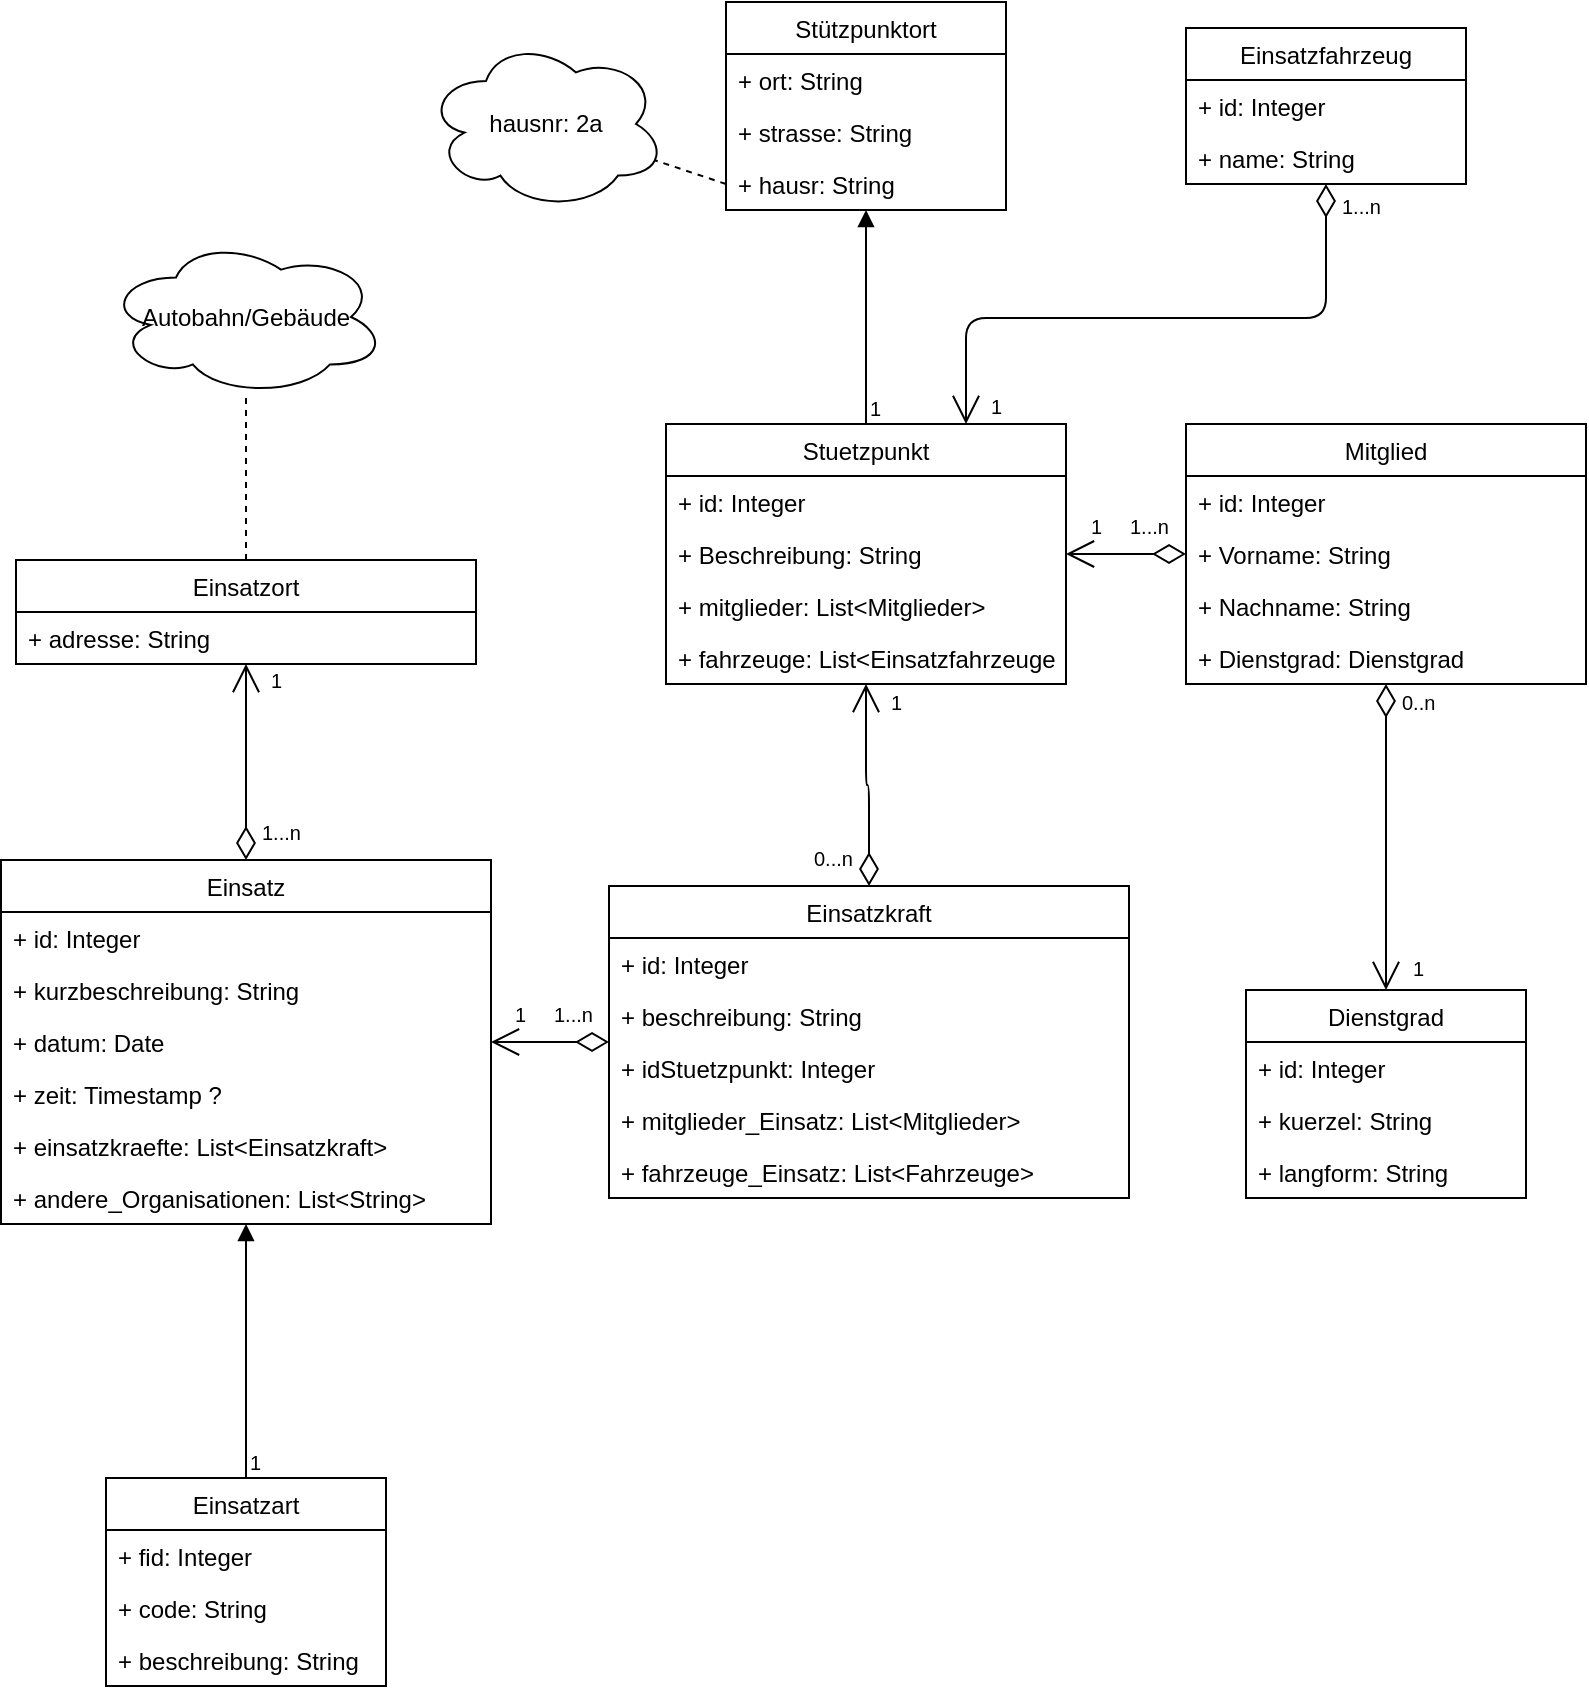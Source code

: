 <mxfile version="12.0.2" type="device" pages="1"><diagram id="o2jrb6utsk4bltAwJkGu" name="Page-1"><mxGraphModel dx="1608" dy="749" grid="1" gridSize="10" guides="1" tooltips="1" connect="1" arrows="1" fold="1" page="1" pageScale="1" pageWidth="827" pageHeight="1169" math="0" shadow="0"><root><mxCell id="0"/><mxCell id="1" parent="0"/><mxCell id="jao8hw8oeKhEiV5yz4hK-1" value="Mitglied" style="swimlane;fontStyle=0;childLayout=stackLayout;horizontal=1;startSize=26;fillColor=none;horizontalStack=0;resizeParent=1;resizeParentMax=0;resizeLast=0;collapsible=1;marginBottom=0;" parent="1" vertex="1"><mxGeometry x="620" y="413" width="200" height="130" as="geometry"/></mxCell><mxCell id="jao8hw8oeKhEiV5yz4hK-2" value="+ id: Integer" style="text;strokeColor=none;fillColor=none;align=left;verticalAlign=top;spacingLeft=4;spacingRight=4;overflow=hidden;rotatable=0;points=[[0,0.5],[1,0.5]];portConstraint=eastwest;" parent="jao8hw8oeKhEiV5yz4hK-1" vertex="1"><mxGeometry y="26" width="200" height="26" as="geometry"/></mxCell><mxCell id="jao8hw8oeKhEiV5yz4hK-3" value="+ Vorname: String" style="text;strokeColor=none;fillColor=none;align=left;verticalAlign=top;spacingLeft=4;spacingRight=4;overflow=hidden;rotatable=0;points=[[0,0.5],[1,0.5]];portConstraint=eastwest;" parent="jao8hw8oeKhEiV5yz4hK-1" vertex="1"><mxGeometry y="52" width="200" height="26" as="geometry"/></mxCell><mxCell id="jao8hw8oeKhEiV5yz4hK-4" value="+ Nachname: String" style="text;strokeColor=none;fillColor=none;align=left;verticalAlign=top;spacingLeft=4;spacingRight=4;overflow=hidden;rotatable=0;points=[[0,0.5],[1,0.5]];portConstraint=eastwest;" parent="jao8hw8oeKhEiV5yz4hK-1" vertex="1"><mxGeometry y="78" width="200" height="26" as="geometry"/></mxCell><mxCell id="jao8hw8oeKhEiV5yz4hK-10" value="+ Dienstgrad: Dienstgrad" style="text;strokeColor=none;fillColor=none;align=left;verticalAlign=top;spacingLeft=4;spacingRight=4;overflow=hidden;rotatable=0;points=[[0,0.5],[1,0.5]];portConstraint=eastwest;" parent="jao8hw8oeKhEiV5yz4hK-1" vertex="1"><mxGeometry y="104" width="200" height="26" as="geometry"/></mxCell><mxCell id="jao8hw8oeKhEiV5yz4hK-11" value="Dienstgrad" style="swimlane;fontStyle=0;childLayout=stackLayout;horizontal=1;startSize=26;fillColor=none;horizontalStack=0;resizeParent=1;resizeParentMax=0;resizeLast=0;collapsible=1;marginBottom=0;" parent="1" vertex="1"><mxGeometry x="650" y="696" width="140" height="104" as="geometry"/></mxCell><mxCell id="jao8hw8oeKhEiV5yz4hK-12" value="+ id: Integer" style="text;strokeColor=none;fillColor=none;align=left;verticalAlign=top;spacingLeft=4;spacingRight=4;overflow=hidden;rotatable=0;points=[[0,0.5],[1,0.5]];portConstraint=eastwest;" parent="jao8hw8oeKhEiV5yz4hK-11" vertex="1"><mxGeometry y="26" width="140" height="26" as="geometry"/></mxCell><mxCell id="jao8hw8oeKhEiV5yz4hK-13" value="+ kuerzel: String" style="text;strokeColor=none;fillColor=none;align=left;verticalAlign=top;spacingLeft=4;spacingRight=4;overflow=hidden;rotatable=0;points=[[0,0.5],[1,0.5]];portConstraint=eastwest;" parent="jao8hw8oeKhEiV5yz4hK-11" vertex="1"><mxGeometry y="52" width="140" height="26" as="geometry"/></mxCell><mxCell id="jao8hw8oeKhEiV5yz4hK-14" value="+ langform: String" style="text;strokeColor=none;fillColor=none;align=left;verticalAlign=top;spacingLeft=4;spacingRight=4;overflow=hidden;rotatable=0;points=[[0,0.5],[1,0.5]];portConstraint=eastwest;" parent="jao8hw8oeKhEiV5yz4hK-11" vertex="1"><mxGeometry y="78" width="140" height="26" as="geometry"/></mxCell><mxCell id="jao8hw8oeKhEiV5yz4hK-27" value="hausnr: 2a" style="ellipse;shape=cloud;whiteSpace=wrap;html=1;" parent="1" vertex="1"><mxGeometry x="240" y="220" width="120" height="86" as="geometry"/></mxCell><mxCell id="jao8hw8oeKhEiV5yz4hK-28" value="" style="endArrow=none;dashed=1;html=1;exitX=0;exitY=0.5;exitDx=0;exitDy=0;" parent="1" source="jao8hw8oeKhEiV5yz4hK-81" target="jao8hw8oeKhEiV5yz4hK-27" edge="1"><mxGeometry width="50" height="50" relative="1" as="geometry"><mxPoint x="230" y="100" as="sourcePoint"/><mxPoint x="160" y="640" as="targetPoint"/><Array as="points"/></mxGeometry></mxCell><mxCell id="jao8hw8oeKhEiV5yz4hK-29" value="Einsatzort" style="swimlane;fontStyle=0;childLayout=stackLayout;horizontal=1;startSize=26;fillColor=none;horizontalStack=0;resizeParent=1;resizeParentMax=0;resizeLast=0;collapsible=1;marginBottom=0;" parent="1" vertex="1"><mxGeometry x="35" y="481" width="230" height="52" as="geometry"/></mxCell><mxCell id="jao8hw8oeKhEiV5yz4hK-76" value="+ adresse: String" style="text;strokeColor=none;fillColor=none;align=left;verticalAlign=top;spacingLeft=4;spacingRight=4;overflow=hidden;rotatable=0;points=[[0,0.5],[1,0.5]];portConstraint=eastwest;" parent="jao8hw8oeKhEiV5yz4hK-29" vertex="1"><mxGeometry y="26" width="230" height="26" as="geometry"/></mxCell><mxCell id="jao8hw8oeKhEiV5yz4hK-33" value="Stützpunktort" style="swimlane;fontStyle=0;childLayout=stackLayout;horizontal=1;startSize=26;fillColor=none;horizontalStack=0;resizeParent=1;resizeParentMax=0;resizeLast=0;collapsible=1;marginBottom=0;" parent="1" vertex="1"><mxGeometry x="390" y="202" width="140" height="104" as="geometry"/></mxCell><mxCell id="jao8hw8oeKhEiV5yz4hK-79" value="+ ort: String" style="text;strokeColor=none;fillColor=none;align=left;verticalAlign=top;spacingLeft=4;spacingRight=4;overflow=hidden;rotatable=0;points=[[0,0.5],[1,0.5]];portConstraint=eastwest;" parent="jao8hw8oeKhEiV5yz4hK-33" vertex="1"><mxGeometry y="26" width="140" height="26" as="geometry"/></mxCell><mxCell id="jao8hw8oeKhEiV5yz4hK-80" value="+ strasse: String" style="text;strokeColor=none;fillColor=none;align=left;verticalAlign=top;spacingLeft=4;spacingRight=4;overflow=hidden;rotatable=0;points=[[0,0.5],[1,0.5]];portConstraint=eastwest;" parent="jao8hw8oeKhEiV5yz4hK-33" vertex="1"><mxGeometry y="52" width="140" height="26" as="geometry"/></mxCell><mxCell id="jao8hw8oeKhEiV5yz4hK-81" value="+ hausr: String" style="text;strokeColor=none;fillColor=none;align=left;verticalAlign=top;spacingLeft=4;spacingRight=4;overflow=hidden;rotatable=0;points=[[0,0.5],[1,0.5]];portConstraint=eastwest;" parent="jao8hw8oeKhEiV5yz4hK-33" vertex="1"><mxGeometry y="78" width="140" height="26" as="geometry"/></mxCell><mxCell id="jao8hw8oeKhEiV5yz4hK-16" value="Stuetzpunkt" style="swimlane;fontStyle=0;childLayout=stackLayout;horizontal=1;startSize=26;fillColor=none;horizontalStack=0;resizeParent=1;resizeParentMax=0;resizeLast=0;collapsible=1;marginBottom=0;" parent="1" vertex="1"><mxGeometry x="360" y="413" width="200" height="130" as="geometry"/></mxCell><mxCell id="jao8hw8oeKhEiV5yz4hK-17" value="+ id: Integer" style="text;strokeColor=none;fillColor=none;align=left;verticalAlign=top;spacingLeft=4;spacingRight=4;overflow=hidden;rotatable=0;points=[[0,0.5],[1,0.5]];portConstraint=eastwest;" parent="jao8hw8oeKhEiV5yz4hK-16" vertex="1"><mxGeometry y="26" width="200" height="26" as="geometry"/></mxCell><mxCell id="jao8hw8oeKhEiV5yz4hK-18" value="+ Beschreibung: String" style="text;strokeColor=none;fillColor=none;align=left;verticalAlign=top;spacingLeft=4;spacingRight=4;overflow=hidden;rotatable=0;points=[[0,0.5],[1,0.5]];portConstraint=eastwest;" parent="jao8hw8oeKhEiV5yz4hK-16" vertex="1"><mxGeometry y="52" width="200" height="26" as="geometry"/></mxCell><mxCell id="jao8hw8oeKhEiV5yz4hK-19" value="+ mitglieder: List&lt;Mitglieder&gt;" style="text;strokeColor=none;fillColor=none;align=left;verticalAlign=top;spacingLeft=4;spacingRight=4;overflow=hidden;rotatable=0;points=[[0,0.5],[1,0.5]];portConstraint=eastwest;" parent="jao8hw8oeKhEiV5yz4hK-16" vertex="1"><mxGeometry y="78" width="200" height="26" as="geometry"/></mxCell><mxCell id="jao8hw8oeKhEiV5yz4hK-43" value="+ fahrzeuge: List&lt;Einsatzfahrzeuge&gt;" style="text;strokeColor=none;fillColor=none;align=left;verticalAlign=top;spacingLeft=4;spacingRight=4;overflow=hidden;rotatable=0;points=[[0,0.5],[1,0.5]];portConstraint=eastwest;" parent="jao8hw8oeKhEiV5yz4hK-16" vertex="1"><mxGeometry y="104" width="200" height="26" as="geometry"/></mxCell><mxCell id="jao8hw8oeKhEiV5yz4hK-38" value="Einsatzfahrzeug" style="swimlane;fontStyle=0;childLayout=stackLayout;horizontal=1;startSize=26;fillColor=none;horizontalStack=0;resizeParent=1;resizeParentMax=0;resizeLast=0;collapsible=1;marginBottom=0;" parent="1" vertex="1"><mxGeometry x="620" y="215" width="140" height="78" as="geometry"/></mxCell><mxCell id="jao8hw8oeKhEiV5yz4hK-39" value="+ id: Integer" style="text;strokeColor=none;fillColor=none;align=left;verticalAlign=top;spacingLeft=4;spacingRight=4;overflow=hidden;rotatable=0;points=[[0,0.5],[1,0.5]];portConstraint=eastwest;" parent="jao8hw8oeKhEiV5yz4hK-38" vertex="1"><mxGeometry y="26" width="140" height="26" as="geometry"/></mxCell><mxCell id="jao8hw8oeKhEiV5yz4hK-40" value="+ name: String" style="text;strokeColor=none;fillColor=none;align=left;verticalAlign=top;spacingLeft=4;spacingRight=4;overflow=hidden;rotatable=0;points=[[0,0.5],[1,0.5]];portConstraint=eastwest;" parent="jao8hw8oeKhEiV5yz4hK-38" vertex="1"><mxGeometry y="52" width="140" height="26" as="geometry"/></mxCell><mxCell id="jao8hw8oeKhEiV5yz4hK-45" value="Einsatzart" style="swimlane;fontStyle=0;childLayout=stackLayout;horizontal=1;startSize=26;fillColor=none;horizontalStack=0;resizeParent=1;resizeParentMax=0;resizeLast=0;collapsible=1;marginBottom=0;" parent="1" vertex="1"><mxGeometry x="80" y="940" width="140" height="104" as="geometry"/></mxCell><mxCell id="jao8hw8oeKhEiV5yz4hK-46" value="+ fid: Integer" style="text;strokeColor=none;fillColor=none;align=left;verticalAlign=top;spacingLeft=4;spacingRight=4;overflow=hidden;rotatable=0;points=[[0,0.5],[1,0.5]];portConstraint=eastwest;" parent="jao8hw8oeKhEiV5yz4hK-45" vertex="1"><mxGeometry y="26" width="140" height="26" as="geometry"/></mxCell><mxCell id="jao8hw8oeKhEiV5yz4hK-47" value="+ code: String" style="text;strokeColor=none;fillColor=none;align=left;verticalAlign=top;spacingLeft=4;spacingRight=4;overflow=hidden;rotatable=0;points=[[0,0.5],[1,0.5]];portConstraint=eastwest;" parent="jao8hw8oeKhEiV5yz4hK-45" vertex="1"><mxGeometry y="52" width="140" height="26" as="geometry"/></mxCell><mxCell id="jao8hw8oeKhEiV5yz4hK-48" value="+ beschreibung: String" style="text;strokeColor=none;fillColor=none;align=left;verticalAlign=top;spacingLeft=4;spacingRight=4;overflow=hidden;rotatable=0;points=[[0,0.5],[1,0.5]];portConstraint=eastwest;" parent="jao8hw8oeKhEiV5yz4hK-45" vertex="1"><mxGeometry y="78" width="140" height="26" as="geometry"/></mxCell><mxCell id="jao8hw8oeKhEiV5yz4hK-52" value="Einsatz" style="swimlane;fontStyle=0;childLayout=stackLayout;horizontal=1;startSize=26;fillColor=none;horizontalStack=0;resizeParent=1;resizeParentMax=0;resizeLast=0;collapsible=1;marginBottom=0;" parent="1" vertex="1"><mxGeometry x="27.5" y="631" width="245" height="182" as="geometry"/></mxCell><mxCell id="jao8hw8oeKhEiV5yz4hK-53" value="+ id: Integer" style="text;strokeColor=none;fillColor=none;align=left;verticalAlign=top;spacingLeft=4;spacingRight=4;overflow=hidden;rotatable=0;points=[[0,0.5],[1,0.5]];portConstraint=eastwest;" parent="jao8hw8oeKhEiV5yz4hK-52" vertex="1"><mxGeometry y="26" width="245" height="26" as="geometry"/></mxCell><mxCell id="jao8hw8oeKhEiV5yz4hK-54" value="+ kurzbeschreibung: String" style="text;strokeColor=none;fillColor=none;align=left;verticalAlign=top;spacingLeft=4;spacingRight=4;overflow=hidden;rotatable=0;points=[[0,0.5],[1,0.5]];portConstraint=eastwest;" parent="jao8hw8oeKhEiV5yz4hK-52" vertex="1"><mxGeometry y="52" width="245" height="26" as="geometry"/></mxCell><mxCell id="jao8hw8oeKhEiV5yz4hK-55" value="+ datum: Date" style="text;strokeColor=none;fillColor=none;align=left;verticalAlign=top;spacingLeft=4;spacingRight=4;overflow=hidden;rotatable=0;points=[[0,0.5],[1,0.5]];portConstraint=eastwest;" parent="jao8hw8oeKhEiV5yz4hK-52" vertex="1"><mxGeometry y="78" width="245" height="26" as="geometry"/></mxCell><mxCell id="jao8hw8oeKhEiV5yz4hK-56" value="+ zeit: Timestamp ?" style="text;strokeColor=none;fillColor=none;align=left;verticalAlign=top;spacingLeft=4;spacingRight=4;overflow=hidden;rotatable=0;points=[[0,0.5],[1,0.5]];portConstraint=eastwest;" parent="jao8hw8oeKhEiV5yz4hK-52" vertex="1"><mxGeometry y="104" width="245" height="26" as="geometry"/></mxCell><mxCell id="cSj25rYUWpPTHrg5vI4_-5" value="+ einsatzkraefte: List&lt;Einsatzkraft&gt;" style="text;strokeColor=none;fillColor=none;align=left;verticalAlign=top;spacingLeft=4;spacingRight=4;overflow=hidden;rotatable=0;points=[[0,0.5],[1,0.5]];portConstraint=eastwest;" parent="jao8hw8oeKhEiV5yz4hK-52" vertex="1"><mxGeometry y="130" width="245" height="26" as="geometry"/></mxCell><mxCell id="jao8hw8oeKhEiV5yz4hK-74" value="+ andere_Organisationen: List&lt;String&gt;" style="text;strokeColor=none;fillColor=none;align=left;verticalAlign=top;spacingLeft=4;spacingRight=4;overflow=hidden;rotatable=0;points=[[0,0.5],[1,0.5]];portConstraint=eastwest;" parent="jao8hw8oeKhEiV5yz4hK-52" vertex="1"><mxGeometry y="156" width="245" height="26" as="geometry"/></mxCell><mxCell id="jao8hw8oeKhEiV5yz4hK-62" value="Einsatzkraft" style="swimlane;fontStyle=0;childLayout=stackLayout;horizontal=1;startSize=26;fillColor=none;horizontalStack=0;resizeParent=1;resizeParentMax=0;resizeLast=0;collapsible=1;marginBottom=0;" parent="1" vertex="1"><mxGeometry x="331.5" y="644" width="260" height="156" as="geometry"/></mxCell><mxCell id="jao8hw8oeKhEiV5yz4hK-63" value="+ id: Integer" style="text;strokeColor=none;fillColor=none;align=left;verticalAlign=top;spacingLeft=4;spacingRight=4;overflow=hidden;rotatable=0;points=[[0,0.5],[1,0.5]];portConstraint=eastwest;" parent="jao8hw8oeKhEiV5yz4hK-62" vertex="1"><mxGeometry y="26" width="260" height="26" as="geometry"/></mxCell><mxCell id="jao8hw8oeKhEiV5yz4hK-64" value="+ beschreibung: String" style="text;strokeColor=none;fillColor=none;align=left;verticalAlign=top;spacingLeft=4;spacingRight=4;overflow=hidden;rotatable=0;points=[[0,0.5],[1,0.5]];portConstraint=eastwest;" parent="jao8hw8oeKhEiV5yz4hK-62" vertex="1"><mxGeometry y="52" width="260" height="26" as="geometry"/></mxCell><mxCell id="jao8hw8oeKhEiV5yz4hK-67" value="+ idStuetzpunkt: Integer" style="text;strokeColor=none;fillColor=none;align=left;verticalAlign=top;spacingLeft=4;spacingRight=4;overflow=hidden;rotatable=0;points=[[0,0.5],[1,0.5]];portConstraint=eastwest;" parent="jao8hw8oeKhEiV5yz4hK-62" vertex="1"><mxGeometry y="78" width="260" height="26" as="geometry"/></mxCell><mxCell id="jao8hw8oeKhEiV5yz4hK-68" value="+ mitglieder_Einsatz: List&lt;Mitglieder&gt;" style="text;strokeColor=none;fillColor=none;align=left;verticalAlign=top;spacingLeft=4;spacingRight=4;overflow=hidden;rotatable=0;points=[[0,0.5],[1,0.5]];portConstraint=eastwest;" parent="jao8hw8oeKhEiV5yz4hK-62" vertex="1"><mxGeometry y="104" width="260" height="26" as="geometry"/></mxCell><mxCell id="jao8hw8oeKhEiV5yz4hK-69" value="+ fahrzeuge_Einsatz: List&lt;Fahrzeuge&gt;" style="text;strokeColor=none;fillColor=none;align=left;verticalAlign=top;spacingLeft=4;spacingRight=4;overflow=hidden;rotatable=0;points=[[0,0.5],[1,0.5]];portConstraint=eastwest;" parent="jao8hw8oeKhEiV5yz4hK-62" vertex="1"><mxGeometry y="130" width="260" height="26" as="geometry"/></mxCell><mxCell id="jao8hw8oeKhEiV5yz4hK-77" value="Autobahn/Gebäude" style="ellipse;shape=cloud;whiteSpace=wrap;html=1;" parent="1" vertex="1"><mxGeometry x="80" y="320" width="140" height="79" as="geometry"/></mxCell><mxCell id="jao8hw8oeKhEiV5yz4hK-78" value="" style="endArrow=none;dashed=1;html=1;" parent="1" source="jao8hw8oeKhEiV5yz4hK-29" target="jao8hw8oeKhEiV5yz4hK-77" edge="1"><mxGeometry width="50" height="50" relative="1" as="geometry"><mxPoint x="20" y="400" as="sourcePoint"/><mxPoint x="70" y="350" as="targetPoint"/></mxGeometry></mxCell><mxCell id="4pP53TS8EkoUbefwVcYn-25" value="" style="endArrow=block;endFill=1;html=1;edgeStyle=orthogonalEdgeStyle;align=left;verticalAlign=top;" parent="1" source="jao8hw8oeKhEiV5yz4hK-45" target="jao8hw8oeKhEiV5yz4hK-52" edge="1"><mxGeometry x="-1" relative="1" as="geometry"><mxPoint x="160" y="950" as="sourcePoint"/><mxPoint x="450" y="880" as="targetPoint"/><mxPoint as="offset"/></mxGeometry></mxCell><mxCell id="4pP53TS8EkoUbefwVcYn-26" value="1" style="resizable=0;html=1;align=left;verticalAlign=bottom;labelBackgroundColor=#ffffff;fontSize=10;" parent="4pP53TS8EkoUbefwVcYn-25" connectable="0" vertex="1"><mxGeometry x="-1" relative="1" as="geometry"/></mxCell><mxCell id="4pP53TS8EkoUbefwVcYn-27" value="" style="endArrow=open;html=1;endSize=12;startArrow=diamondThin;startSize=14;startFill=0;edgeStyle=orthogonalEdgeStyle;" parent="1" source="jao8hw8oeKhEiV5yz4hK-62" target="jao8hw8oeKhEiV5yz4hK-52" edge="1"><mxGeometry relative="1" as="geometry"><mxPoint x="280" y="880" as="sourcePoint"/><mxPoint x="440" y="880" as="targetPoint"/></mxGeometry></mxCell><mxCell id="4pP53TS8EkoUbefwVcYn-28" value="1...n" style="resizable=0;html=1;align=left;verticalAlign=top;labelBackgroundColor=#ffffff;fontSize=10;" parent="4pP53TS8EkoUbefwVcYn-27" connectable="0" vertex="1"><mxGeometry x="-1" relative="1" as="geometry"><mxPoint x="-30" y="-26" as="offset"/></mxGeometry></mxCell><mxCell id="4pP53TS8EkoUbefwVcYn-29" value="1" style="resizable=0;html=1;align=right;verticalAlign=top;labelBackgroundColor=#ffffff;fontSize=10;" parent="4pP53TS8EkoUbefwVcYn-27" connectable="0" vertex="1"><mxGeometry x="1" relative="1" as="geometry"><mxPoint x="18" y="-26" as="offset"/></mxGeometry></mxCell><mxCell id="4pP53TS8EkoUbefwVcYn-31" value="" style="endArrow=open;html=1;endSize=12;startArrow=diamondThin;startSize=14;startFill=0;edgeStyle=orthogonalEdgeStyle;" parent="1" source="jao8hw8oeKhEiV5yz4hK-52" target="jao8hw8oeKhEiV5yz4hK-29" edge="1"><mxGeometry relative="1" as="geometry"><mxPoint x="100" y="570" as="sourcePoint"/><mxPoint x="240" y="590" as="targetPoint"/></mxGeometry></mxCell><mxCell id="4pP53TS8EkoUbefwVcYn-32" value="1...n" style="resizable=0;html=1;align=left;verticalAlign=top;labelBackgroundColor=#ffffff;fontSize=10;" parent="4pP53TS8EkoUbefwVcYn-31" connectable="0" vertex="1"><mxGeometry x="-1" relative="1" as="geometry"><mxPoint x="6" y="-26" as="offset"/></mxGeometry></mxCell><mxCell id="4pP53TS8EkoUbefwVcYn-33" value="1" style="resizable=0;html=1;align=right;verticalAlign=top;labelBackgroundColor=#ffffff;fontSize=10;" parent="4pP53TS8EkoUbefwVcYn-31" connectable="0" vertex="1"><mxGeometry x="1" relative="1" as="geometry"><mxPoint x="18" y="-4" as="offset"/></mxGeometry></mxCell><mxCell id="4pP53TS8EkoUbefwVcYn-37" value="" style="endArrow=open;html=1;endSize=12;startArrow=diamondThin;startSize=14;startFill=0;edgeStyle=orthogonalEdgeStyle;" parent="1" source="jao8hw8oeKhEiV5yz4hK-1" target="jao8hw8oeKhEiV5yz4hK-11" edge="1"><mxGeometry relative="1" as="geometry"><mxPoint x="670" y="610" as="sourcePoint"/><mxPoint x="800" y="630" as="targetPoint"/></mxGeometry></mxCell><mxCell id="4pP53TS8EkoUbefwVcYn-38" value="0..n" style="resizable=0;html=1;align=left;verticalAlign=top;labelBackgroundColor=#ffffff;fontSize=10;" parent="4pP53TS8EkoUbefwVcYn-37" connectable="0" vertex="1"><mxGeometry x="-1" relative="1" as="geometry"><mxPoint x="6" y="-3" as="offset"/></mxGeometry></mxCell><mxCell id="4pP53TS8EkoUbefwVcYn-39" value="1" style="resizable=0;html=1;align=right;verticalAlign=top;labelBackgroundColor=#ffffff;fontSize=10;" parent="4pP53TS8EkoUbefwVcYn-37" connectable="0" vertex="1"><mxGeometry x="1" relative="1" as="geometry"><mxPoint x="19" y="-23" as="offset"/></mxGeometry></mxCell><mxCell id="4pP53TS8EkoUbefwVcYn-43" value="" style="endArrow=open;html=1;endSize=12;startArrow=diamondThin;startSize=14;startFill=0;edgeStyle=orthogonalEdgeStyle;" parent="1" source="jao8hw8oeKhEiV5yz4hK-1" target="jao8hw8oeKhEiV5yz4hK-16" edge="1"><mxGeometry relative="1" as="geometry"><mxPoint x="341.5" y="732" as="sourcePoint"/><mxPoint x="282.5" y="732" as="targetPoint"/></mxGeometry></mxCell><mxCell id="4pP53TS8EkoUbefwVcYn-44" value="1...n" style="resizable=0;html=1;align=left;verticalAlign=top;labelBackgroundColor=#ffffff;fontSize=10;" parent="4pP53TS8EkoUbefwVcYn-43" connectable="0" vertex="1"><mxGeometry x="-1" relative="1" as="geometry"><mxPoint x="-30" y="-26" as="offset"/></mxGeometry></mxCell><mxCell id="4pP53TS8EkoUbefwVcYn-45" value="1" style="resizable=0;html=1;align=right;verticalAlign=top;labelBackgroundColor=#ffffff;fontSize=10;" parent="4pP53TS8EkoUbefwVcYn-43" connectable="0" vertex="1"><mxGeometry x="1" relative="1" as="geometry"><mxPoint x="18" y="-26" as="offset"/></mxGeometry></mxCell><mxCell id="4pP53TS8EkoUbefwVcYn-46" value="" style="endArrow=open;html=1;endSize=12;startArrow=diamondThin;startSize=14;startFill=0;edgeStyle=orthogonalEdgeStyle;" parent="1" source="jao8hw8oeKhEiV5yz4hK-62" target="jao8hw8oeKhEiV5yz4hK-16" edge="1"><mxGeometry relative="1" as="geometry"><mxPoint x="450" y="620" as="sourcePoint"/><mxPoint x="640" y="594" as="targetPoint"/></mxGeometry></mxCell><mxCell id="4pP53TS8EkoUbefwVcYn-47" value="0...n" style="resizable=0;html=1;align=left;verticalAlign=top;labelBackgroundColor=#ffffff;fontSize=10;" parent="4pP53TS8EkoUbefwVcYn-46" connectable="0" vertex="1"><mxGeometry x="-1" relative="1" as="geometry"><mxPoint x="-30" y="-26" as="offset"/></mxGeometry></mxCell><mxCell id="4pP53TS8EkoUbefwVcYn-48" value="1" style="resizable=0;html=1;align=right;verticalAlign=top;labelBackgroundColor=#ffffff;fontSize=10;" parent="4pP53TS8EkoUbefwVcYn-46" connectable="0" vertex="1"><mxGeometry x="1" relative="1" as="geometry"><mxPoint x="18" y="-3" as="offset"/></mxGeometry></mxCell><mxCell id="4pP53TS8EkoUbefwVcYn-49" value="" style="endArrow=block;endFill=1;html=1;edgeStyle=orthogonalEdgeStyle;align=left;verticalAlign=top;" parent="1" source="jao8hw8oeKhEiV5yz4hK-16" target="jao8hw8oeKhEiV5yz4hK-33" edge="1"><mxGeometry x="-1" relative="1" as="geometry"><mxPoint x="480" y="380" as="sourcePoint"/><mxPoint x="160" y="823" as="targetPoint"/><mxPoint as="offset"/></mxGeometry></mxCell><mxCell id="4pP53TS8EkoUbefwVcYn-50" value="1" style="resizable=0;html=1;align=left;verticalAlign=bottom;labelBackgroundColor=#ffffff;fontSize=10;" parent="4pP53TS8EkoUbefwVcYn-49" connectable="0" vertex="1"><mxGeometry x="-1" relative="1" as="geometry"/></mxCell><mxCell id="4pP53TS8EkoUbefwVcYn-51" value="" style="endArrow=open;html=1;endSize=12;startArrow=diamondThin;startSize=14;startFill=0;edgeStyle=orthogonalEdgeStyle;entryX=0.75;entryY=0;entryDx=0;entryDy=0;exitX=0.5;exitY=1;exitDx=0;exitDy=0;" parent="1" source="jao8hw8oeKhEiV5yz4hK-38" target="jao8hw8oeKhEiV5yz4hK-16" edge="1"><mxGeometry relative="1" as="geometry"><mxPoint x="160.0" y="641" as="sourcePoint"/><mxPoint x="160.0" y="543" as="targetPoint"/><Array as="points"><mxPoint x="690" y="360"/><mxPoint x="510" y="360"/></Array></mxGeometry></mxCell><mxCell id="4pP53TS8EkoUbefwVcYn-52" value="1...n" style="resizable=0;html=1;align=left;verticalAlign=top;labelBackgroundColor=#ffffff;fontSize=10;" parent="4pP53TS8EkoUbefwVcYn-51" connectable="0" vertex="1"><mxGeometry x="-1" relative="1" as="geometry"><mxPoint x="6" y="-1" as="offset"/></mxGeometry></mxCell><mxCell id="4pP53TS8EkoUbefwVcYn-53" value="1" style="resizable=0;html=1;align=right;verticalAlign=top;labelBackgroundColor=#ffffff;fontSize=10;" parent="4pP53TS8EkoUbefwVcYn-51" connectable="0" vertex="1"><mxGeometry x="1" relative="1" as="geometry"><mxPoint x="18" y="-21" as="offset"/></mxGeometry></mxCell></root></mxGraphModel></diagram></mxfile>